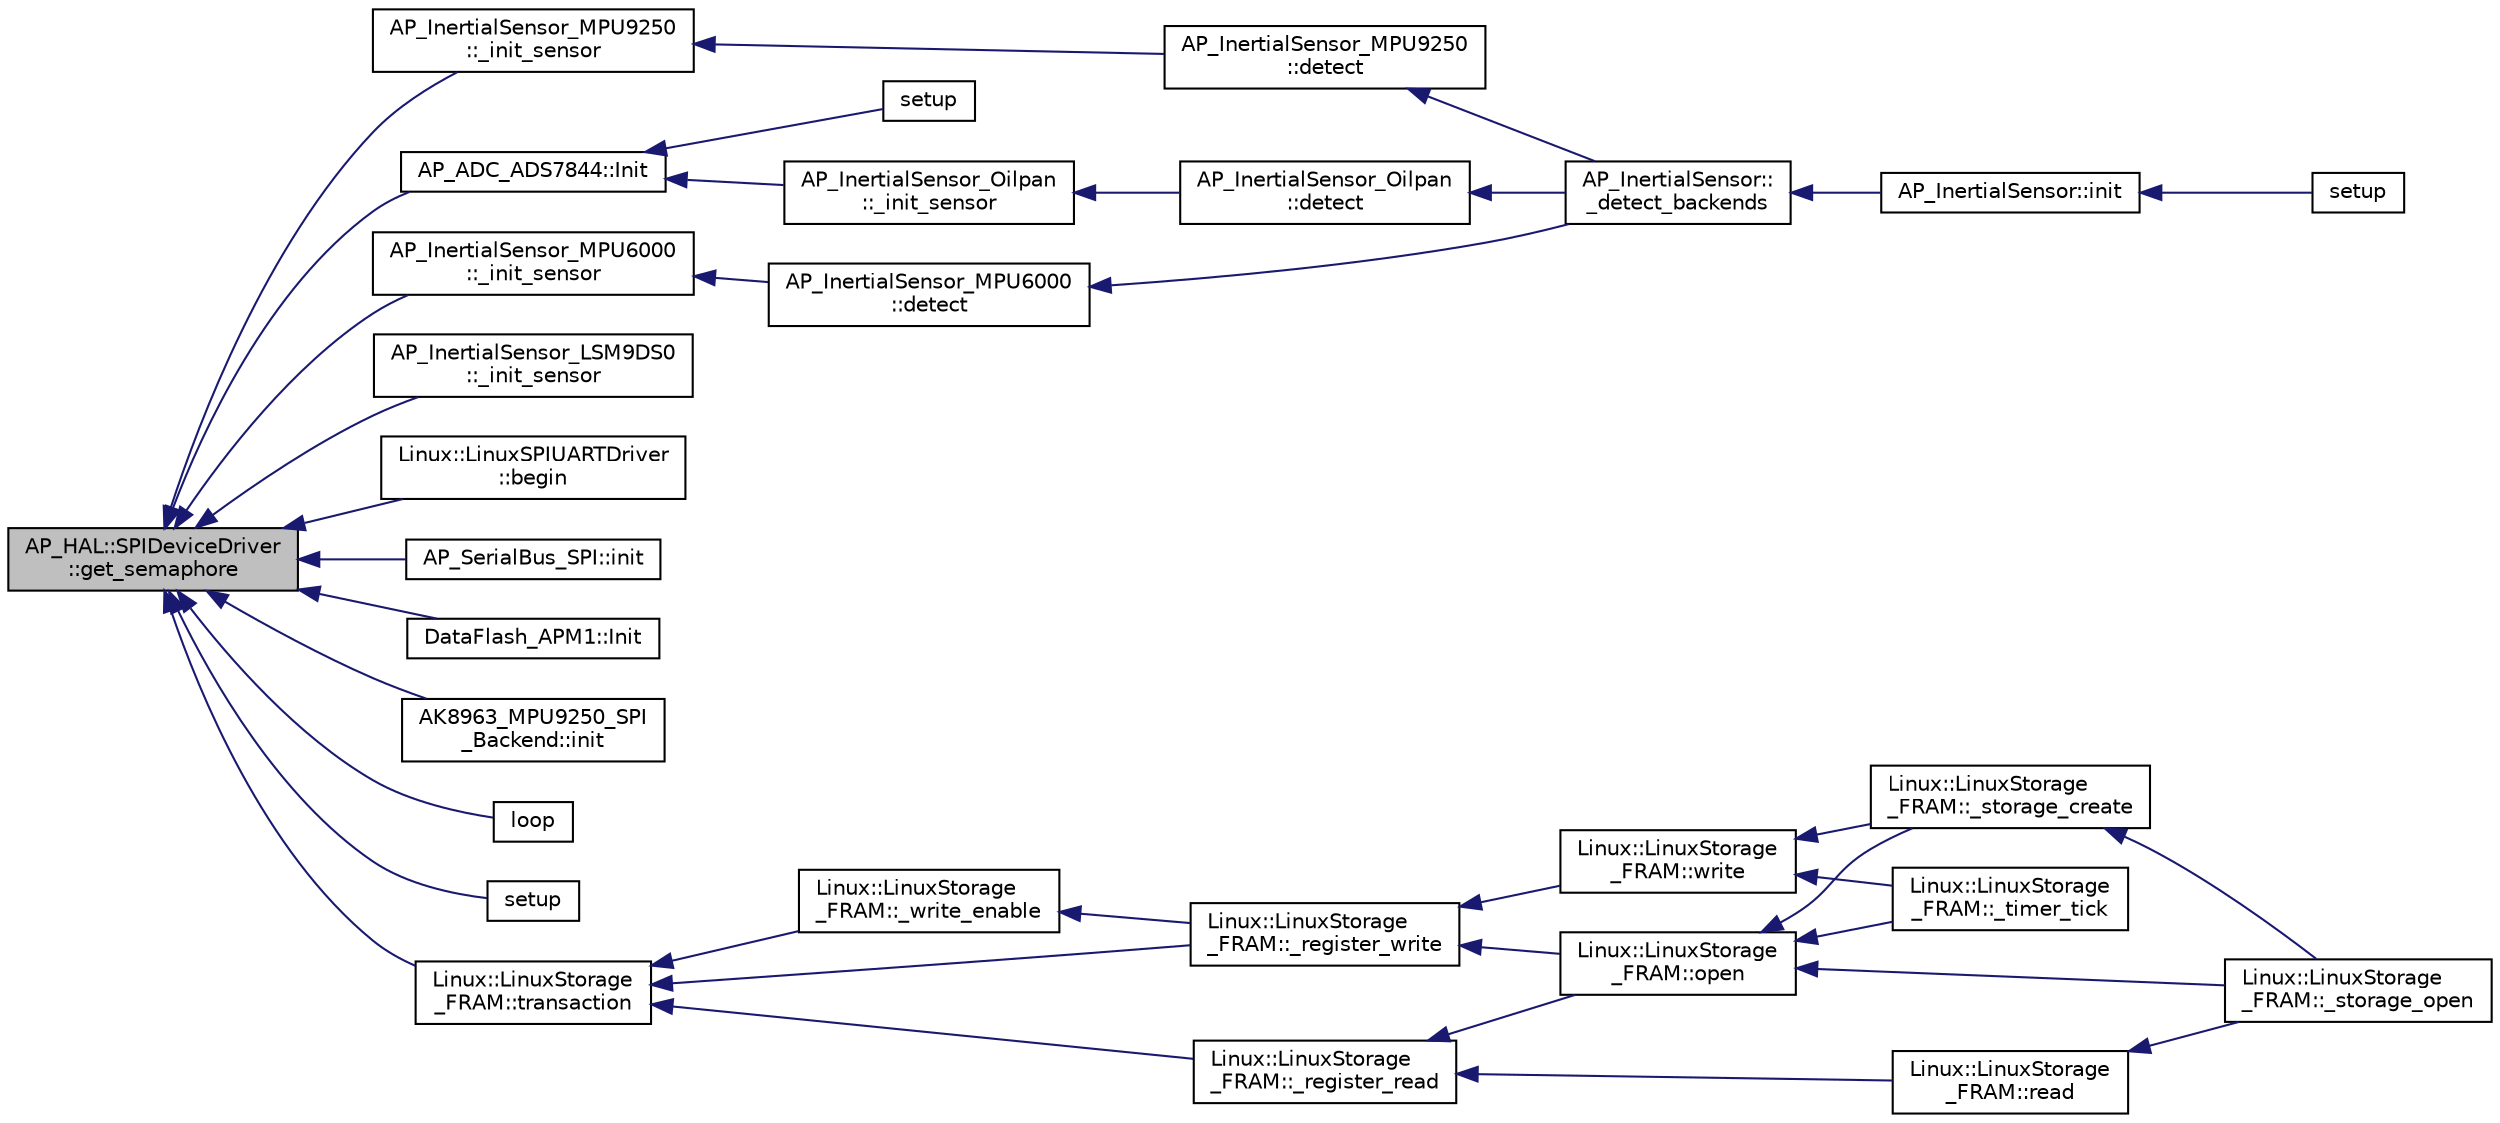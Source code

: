 digraph "AP_HAL::SPIDeviceDriver::get_semaphore"
{
 // INTERACTIVE_SVG=YES
  edge [fontname="Helvetica",fontsize="10",labelfontname="Helvetica",labelfontsize="10"];
  node [fontname="Helvetica",fontsize="10",shape=record];
  rankdir="LR";
  Node1 [label="AP_HAL::SPIDeviceDriver\l::get_semaphore",height=0.2,width=0.4,color="black", fillcolor="grey75", style="filled" fontcolor="black"];
  Node1 -> Node2 [dir="back",color="midnightblue",fontsize="10",style="solid",fontname="Helvetica"];
  Node2 [label="AP_InertialSensor_MPU9250\l::_init_sensor",height=0.2,width=0.4,color="black", fillcolor="white", style="filled",URL="$classAP__InertialSensor__MPU9250.html#a1ffc4c3ef07f19632864c3f5de6702ba"];
  Node2 -> Node3 [dir="back",color="midnightblue",fontsize="10",style="solid",fontname="Helvetica"];
  Node3 [label="AP_InertialSensor_MPU9250\l::detect",height=0.2,width=0.4,color="black", fillcolor="white", style="filled",URL="$classAP__InertialSensor__MPU9250.html#a5870cbd48fb92ada02747afcae3eaa6c"];
  Node3 -> Node4 [dir="back",color="midnightblue",fontsize="10",style="solid",fontname="Helvetica"];
  Node4 [label="AP_InertialSensor::\l_detect_backends",height=0.2,width=0.4,color="black", fillcolor="white", style="filled",URL="$classAP__InertialSensor.html#abcf5d2923286a28097d2b3f8ca18e915"];
  Node4 -> Node5 [dir="back",color="midnightblue",fontsize="10",style="solid",fontname="Helvetica"];
  Node5 [label="AP_InertialSensor::init",height=0.2,width=0.4,color="black", fillcolor="white", style="filled",URL="$classAP__InertialSensor.html#ab0534f593e07f2d483ddd8c2b1bbf4d9"];
  Node5 -> Node6 [dir="back",color="midnightblue",fontsize="10",style="solid",fontname="Helvetica"];
  Node6 [label="setup",height=0.2,width=0.4,color="black", fillcolor="white", style="filled",URL="$AHRS__Test_8pde.html#a7dfd9b79bc5a37d7df40207afbc5431f"];
  Node1 -> Node7 [dir="back",color="midnightblue",fontsize="10",style="solid",fontname="Helvetica"];
  Node7 [label="AP_InertialSensor_MPU6000\l::_init_sensor",height=0.2,width=0.4,color="black", fillcolor="white", style="filled",URL="$classAP__InertialSensor__MPU6000.html#a50be758eef3a4d1538323bab21349d2c"];
  Node7 -> Node8 [dir="back",color="midnightblue",fontsize="10",style="solid",fontname="Helvetica"];
  Node8 [label="AP_InertialSensor_MPU6000\l::detect",height=0.2,width=0.4,color="black", fillcolor="white", style="filled",URL="$classAP__InertialSensor__MPU6000.html#a2bbaf4bcb81f081d2f9e29b5c25ec31b"];
  Node8 -> Node4 [dir="back",color="midnightblue",fontsize="10",style="solid",fontname="Helvetica"];
  Node1 -> Node9 [dir="back",color="midnightblue",fontsize="10",style="solid",fontname="Helvetica"];
  Node9 [label="AP_InertialSensor_LSM9DS0\l::_init_sensor",height=0.2,width=0.4,color="black", fillcolor="white", style="filled",URL="$classAP__InertialSensor__LSM9DS0.html#a1047cd97a910ee344c829084b700e10b"];
  Node1 -> Node10 [dir="back",color="midnightblue",fontsize="10",style="solid",fontname="Helvetica"];
  Node10 [label="Linux::LinuxSPIUARTDriver\l::begin",height=0.2,width=0.4,color="black", fillcolor="white", style="filled",URL="$classLinux_1_1LinuxSPIUARTDriver.html#a9f188db84e47b81782901435e47b99f9"];
  Node1 -> Node11 [dir="back",color="midnightblue",fontsize="10",style="solid",fontname="Helvetica"];
  Node11 [label="AP_ADC_ADS7844::Init",height=0.2,width=0.4,color="black", fillcolor="white", style="filled",URL="$classAP__ADC__ADS7844.html#a15f6735b9bbe6c15a097bbb45bb024ad"];
  Node11 -> Node12 [dir="back",color="midnightblue",fontsize="10",style="solid",fontname="Helvetica"];
  Node12 [label="AP_InertialSensor_Oilpan\l::_init_sensor",height=0.2,width=0.4,color="black", fillcolor="white", style="filled",URL="$classAP__InertialSensor__Oilpan.html#ace5a0d60949fbdfd793fcfcd2af9232e"];
  Node12 -> Node13 [dir="back",color="midnightblue",fontsize="10",style="solid",fontname="Helvetica"];
  Node13 [label="AP_InertialSensor_Oilpan\l::detect",height=0.2,width=0.4,color="black", fillcolor="white", style="filled",URL="$classAP__InertialSensor__Oilpan.html#a5584e4f2ba880d16e773e83b6836fae7"];
  Node13 -> Node4 [dir="back",color="midnightblue",fontsize="10",style="solid",fontname="Helvetica"];
  Node11 -> Node14 [dir="back",color="midnightblue",fontsize="10",style="solid",fontname="Helvetica"];
  Node14 [label="setup",height=0.2,width=0.4,color="black", fillcolor="white", style="filled",URL="$AP__ADC__test_8pde.html#a4fc01d736fe50cf5b977f755b675f11d"];
  Node1 -> Node15 [dir="back",color="midnightblue",fontsize="10",style="solid",fontname="Helvetica"];
  Node15 [label="AP_SerialBus_SPI::init",height=0.2,width=0.4,color="black", fillcolor="white", style="filled",URL="$classAP__SerialBus__SPI.html#ac4703f2a024ef131607142cda2748970"];
  Node1 -> Node16 [dir="back",color="midnightblue",fontsize="10",style="solid",fontname="Helvetica"];
  Node16 [label="DataFlash_APM1::Init",height=0.2,width=0.4,color="black", fillcolor="white", style="filled",URL="$classDataFlash__APM1.html#a97e03c262c2edd6e8070c0c6c0abf304"];
  Node1 -> Node17 [dir="back",color="midnightblue",fontsize="10",style="solid",fontname="Helvetica"];
  Node17 [label="AK8963_MPU9250_SPI\l_Backend::init",height=0.2,width=0.4,color="black", fillcolor="white", style="filled",URL="$classAK8963__MPU9250__SPI__Backend.html#ac4ee64924a936932defb3dc329c57c48"];
  Node1 -> Node18 [dir="back",color="midnightblue",fontsize="10",style="solid",fontname="Helvetica"];
  Node18 [label="loop",height=0.2,width=0.4,color="black", fillcolor="white", style="filled",URL="$BusTest_8pde.html#a0b33edabd7f1c4e4a0bf32c67269be2f"];
  Node1 -> Node19 [dir="back",color="midnightblue",fontsize="10",style="solid",fontname="Helvetica"];
  Node19 [label="setup",height=0.2,width=0.4,color="black", fillcolor="white", style="filled",URL="$AP__HAL__AVR_2examples_2Semaphore_2Semaphore_8pde.html#a7dfd9b79bc5a37d7df40207afbc5431f"];
  Node1 -> Node20 [dir="back",color="midnightblue",fontsize="10",style="solid",fontname="Helvetica"];
  Node20 [label="Linux::LinuxStorage\l_FRAM::transaction",height=0.2,width=0.4,color="black", fillcolor="white", style="filled",URL="$classLinux_1_1LinuxStorage__FRAM.html#a051df265457f5a9f4bbfcd18f7d220b6"];
  Node20 -> Node21 [dir="back",color="midnightblue",fontsize="10",style="solid",fontname="Helvetica"];
  Node21 [label="Linux::LinuxStorage\l_FRAM::_register_write",height=0.2,width=0.4,color="black", fillcolor="white", style="filled",URL="$classLinux_1_1LinuxStorage__FRAM.html#a4c38ed83df91957981d65f3cdb83a8ff"];
  Node21 -> Node22 [dir="back",color="midnightblue",fontsize="10",style="solid",fontname="Helvetica"];
  Node22 [label="Linux::LinuxStorage\l_FRAM::open",height=0.2,width=0.4,color="black", fillcolor="white", style="filled",URL="$classLinux_1_1LinuxStorage__FRAM.html#abe5495ebecf6180c5865f33e9b0de113"];
  Node22 -> Node23 [dir="back",color="midnightblue",fontsize="10",style="solid",fontname="Helvetica"];
  Node23 [label="Linux::LinuxStorage\l_FRAM::_storage_create",height=0.2,width=0.4,color="black", fillcolor="white", style="filled",URL="$classLinux_1_1LinuxStorage__FRAM.html#a4f5c65dff23063e62595c01a997af52c"];
  Node23 -> Node24 [dir="back",color="midnightblue",fontsize="10",style="solid",fontname="Helvetica"];
  Node24 [label="Linux::LinuxStorage\l_FRAM::_storage_open",height=0.2,width=0.4,color="black", fillcolor="white", style="filled",URL="$classLinux_1_1LinuxStorage__FRAM.html#a3c8de702b5554324a004ba3da50d7e80"];
  Node22 -> Node24 [dir="back",color="midnightblue",fontsize="10",style="solid",fontname="Helvetica"];
  Node22 -> Node25 [dir="back",color="midnightblue",fontsize="10",style="solid",fontname="Helvetica"];
  Node25 [label="Linux::LinuxStorage\l_FRAM::_timer_tick",height=0.2,width=0.4,color="black", fillcolor="white", style="filled",URL="$classLinux_1_1LinuxStorage__FRAM.html#a95e031b758f4a15f38f6c23c43b91c8f"];
  Node21 -> Node26 [dir="back",color="midnightblue",fontsize="10",style="solid",fontname="Helvetica"];
  Node26 [label="Linux::LinuxStorage\l_FRAM::write",height=0.2,width=0.4,color="black", fillcolor="white", style="filled",URL="$classLinux_1_1LinuxStorage__FRAM.html#a75a8c8d08e28cca6d154e29177c0027b"];
  Node26 -> Node23 [dir="back",color="midnightblue",fontsize="10",style="solid",fontname="Helvetica"];
  Node26 -> Node25 [dir="back",color="midnightblue",fontsize="10",style="solid",fontname="Helvetica"];
  Node20 -> Node27 [dir="back",color="midnightblue",fontsize="10",style="solid",fontname="Helvetica"];
  Node27 [label="Linux::LinuxStorage\l_FRAM::_write_enable",height=0.2,width=0.4,color="black", fillcolor="white", style="filled",URL="$classLinux_1_1LinuxStorage__FRAM.html#aee9b258c651b30347870ba988ed8fa84"];
  Node27 -> Node21 [dir="back",color="midnightblue",fontsize="10",style="solid",fontname="Helvetica"];
  Node20 -> Node28 [dir="back",color="midnightblue",fontsize="10",style="solid",fontname="Helvetica"];
  Node28 [label="Linux::LinuxStorage\l_FRAM::_register_read",height=0.2,width=0.4,color="black", fillcolor="white", style="filled",URL="$classLinux_1_1LinuxStorage__FRAM.html#a3595b33fb16f0708473bc05a62b37070"];
  Node28 -> Node22 [dir="back",color="midnightblue",fontsize="10",style="solid",fontname="Helvetica"];
  Node28 -> Node29 [dir="back",color="midnightblue",fontsize="10",style="solid",fontname="Helvetica"];
  Node29 [label="Linux::LinuxStorage\l_FRAM::read",height=0.2,width=0.4,color="black", fillcolor="white", style="filled",URL="$classLinux_1_1LinuxStorage__FRAM.html#a1a9c2706ffbaff5dcb12b5df1a18d081"];
  Node29 -> Node24 [dir="back",color="midnightblue",fontsize="10",style="solid",fontname="Helvetica"];
}

